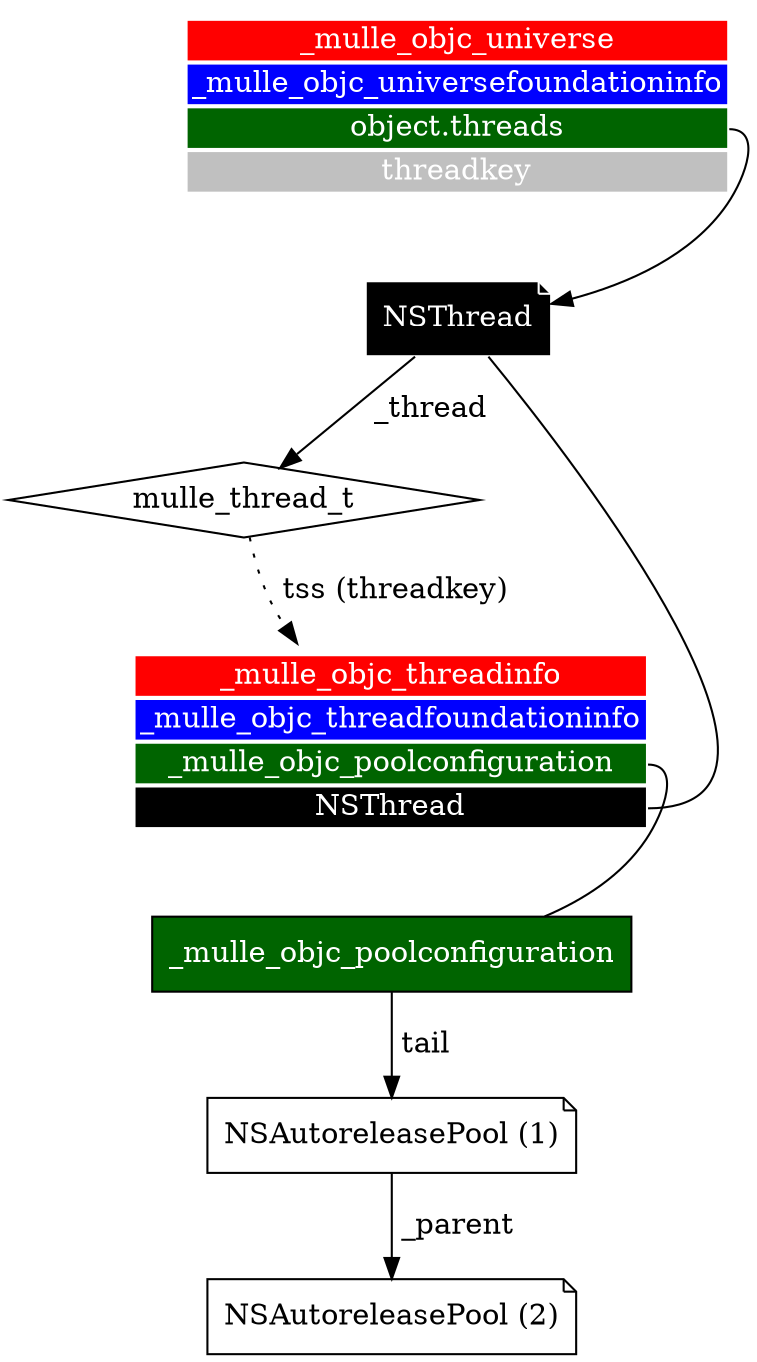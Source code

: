 digraph { # Click on the lightbulb!
    node [shape=box];

   "_mulle_objc_universe" [ shape="none",label=<<TABLE BORDER="0">
                                       <TR><TD BGCOLOR="red"><FONT COLOR="white">_mulle_objc_universe</FONT></TD></TR>
                                       <TR><TD BGCOLOR="blue"><FONT COLOR="white">_mulle_objc_universefoundationinfo</FONT></TD></TR>
                                       <TR><TD PORT="second" BGCOLOR="darkgreen"><FONT COLOR="white">object.threads</FONT></TD></TR>
                                       <TR><TD BGCOLOR="gray"><FONT COLOR="white">threadkey</FONT></TD></TR>
                                     </TABLE>> ]
   "_mulle_objc_universe":"second" -> "NSThread"

   mulle_thread_t  -> "_mulle_objc_threadinfo" [ style="dotted", label=" tss (threadkey)"];
   mulle_thread_t [shape="diamond"];

   "_mulle_objc_threadinfo" [ shape="none", label=<<TABLE BORDER="0">
                                       <TR><TD BGCOLOR="red"><FONT COLOR="white">_mulle_objc_threadinfo</FONT></TD></TR>
                                       <TR><TD BGCOLOR="blue"><FONT COLOR="white">_mulle_objc_threadfoundationinfo</FONT></TD></TR>
                                       <TR><TD PORT="third" BGCOLOR="darkgreen"><FONT COLOR="white">_mulle_objc_poolconfiguration</FONT></TD></TR>
                                       <TR><TD PORT="fourth" BGCOLOR="black"><FONT COLOR="white">NSThread</FONT></TD></TR>
                                     </TABLE>> ]

   NSThread [shape="note", fontcolor="white", color="white", fillcolor="black", style="filled"];

   NSThread  -> "mulle_thread_t"  [ label=" _thread" ];

   "_mulle_objc_threadinfo":"third" -> "_mulle_objc_poolconfiguration" [ arrowhead="none" ];
   "_mulle_objc_threadinfo":"fourth" -> "NSThread" [ arrowhead="none" ];

   "_mulle_objc_poolconfiguration" [ fontcolor="white", fillcolor="darkgreen", style="filled" ]

   "_mulle_objc_poolconfiguration" -> "NSAutoreleasePool (1)"  [ label=" tail"];
   "NSAutoreleasePool (1)" [shape="note"];
   "NSAutoreleasePool (2)" [shape="note"];
   "NSAutoreleasePool (1)" -> "NSAutoreleasePool (2)" [ label=" _parent"];
}
